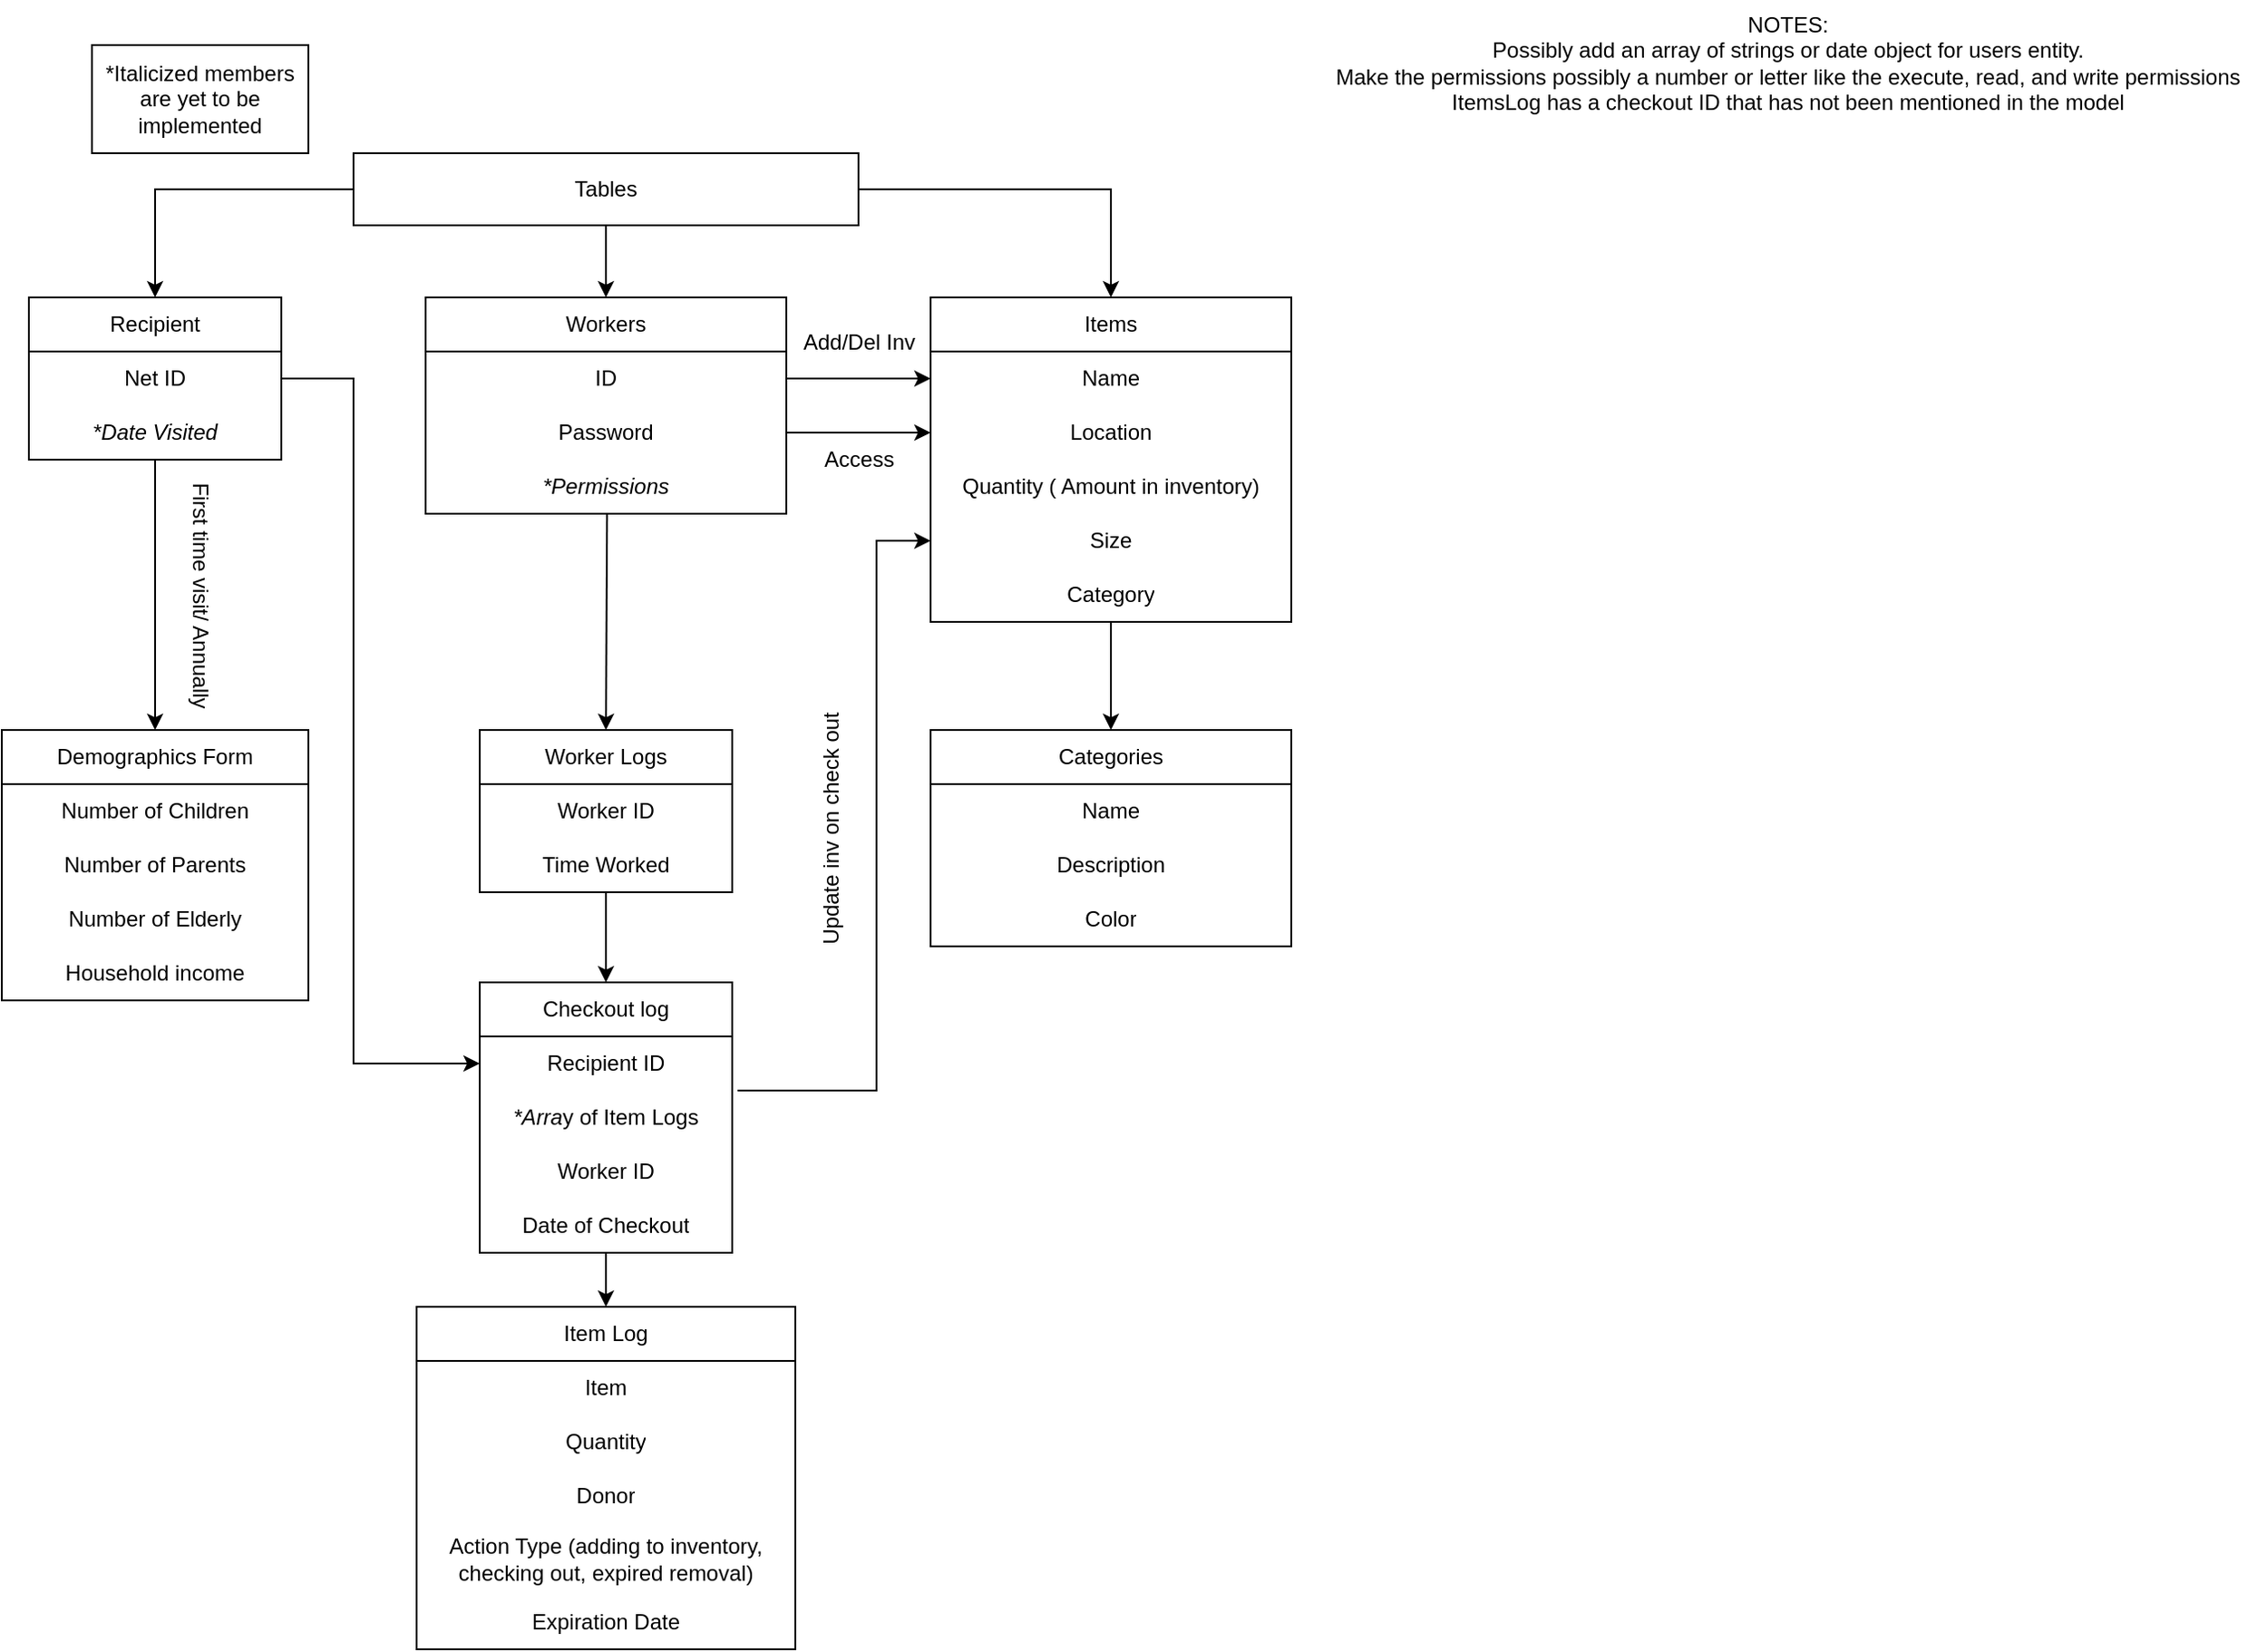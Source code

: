 <mxfile>
    <diagram id="C5RBs43oDa-KdzZeNtuy" name="Page-1">
        <mxGraphModel dx="902" dy="472" grid="1" gridSize="10" guides="1" tooltips="1" connect="1" arrows="1" fold="1" page="1" pageScale="1" pageWidth="827" pageHeight="1169" math="0" shadow="0">
            <root>
                <mxCell id="WIyWlLk6GJQsqaUBKTNV-0"/>
                <mxCell id="WIyWlLk6GJQsqaUBKTNV-1" parent="WIyWlLk6GJQsqaUBKTNV-0"/>
                <mxCell id="W-ZZmaoJpfkEgvUS2qyO-34" value="Tables" style="rounded=0;whiteSpace=wrap;html=1;" parent="WIyWlLk6GJQsqaUBKTNV-1" vertex="1">
                    <mxGeometry x="280" y="160" width="280" height="40" as="geometry"/>
                </mxCell>
                <mxCell id="LEjf0Js33OpnvhWqmB9_-0" value="First time visit/ Annually" style="text;html=1;align=center;verticalAlign=middle;resizable=0;points=[];autosize=1;strokeColor=none;fillColor=none;rotation=90;" parent="WIyWlLk6GJQsqaUBKTNV-1" vertex="1">
                    <mxGeometry x="120" y="390" width="150" height="30" as="geometry"/>
                </mxCell>
                <mxCell id="LEjf0Js33OpnvhWqmB9_-20" value="Access" style="text;html=1;align=center;verticalAlign=middle;resizable=0;points=[];autosize=1;strokeColor=none;fillColor=none;" parent="WIyWlLk6GJQsqaUBKTNV-1" vertex="1">
                    <mxGeometry x="530" y="315" width="60" height="30" as="geometry"/>
                </mxCell>
                <mxCell id="GrbsJYLR_bLG-Z3R_im9-12" value="Update inv on check out" style="text;html=1;align=center;verticalAlign=middle;resizable=0;points=[];autosize=1;strokeColor=none;fillColor=none;rotation=-90;" parent="WIyWlLk6GJQsqaUBKTNV-1" vertex="1">
                    <mxGeometry x="470" y="520" width="150" height="30" as="geometry"/>
                </mxCell>
                <mxCell id="BPc-_y-xApkWX-sECBne-0" value="" style="endArrow=classic;html=1;rounded=0;exitX=0.5;exitY=1;exitDx=0;exitDy=0;entryX=0.5;entryY=0;entryDx=0;entryDy=0;exitPerimeter=0;" parent="WIyWlLk6GJQsqaUBKTNV-1" source="OeR2lUygGxIpTJd32CTP-2" target="OeR2lUygGxIpTJd32CTP-5" edge="1">
                    <mxGeometry width="50" height="50" relative="1" as="geometry">
                        <mxPoint x="120" y="370" as="sourcePoint"/>
                        <mxPoint x="120" y="550" as="targetPoint"/>
                    </mxGeometry>
                </mxCell>
                <mxCell id="BPc-_y-xApkWX-sECBne-1" value="" style="endArrow=classic;html=1;rounded=0;entryX=0.5;entryY=0;entryDx=0;entryDy=0;exitX=0.503;exitY=1;exitDx=0;exitDy=0;exitPerimeter=0;" parent="WIyWlLk6GJQsqaUBKTNV-1" source="didKnXqY8KrQ9kKQ9Ujo-17" target="didKnXqY8KrQ9kKQ9Ujo-27" edge="1">
                    <mxGeometry width="50" height="50" relative="1" as="geometry">
                        <mxPoint x="430" y="420" as="sourcePoint"/>
                        <mxPoint x="414" y="495" as="targetPoint"/>
                    </mxGeometry>
                </mxCell>
                <mxCell id="BPc-_y-xApkWX-sECBne-5" value="" style="endArrow=classic;html=1;rounded=0;exitX=1;exitY=0.5;exitDx=0;exitDy=0;entryX=0;entryY=0.5;entryDx=0;entryDy=0;" parent="WIyWlLk6GJQsqaUBKTNV-1" source="OeR2lUygGxIpTJd32CTP-1" target="OeR2lUygGxIpTJd32CTP-11" edge="1">
                    <mxGeometry width="50" height="50" relative="1" as="geometry">
                        <mxPoint x="220" y="315" as="sourcePoint"/>
                        <mxPoint x="350" y="675" as="targetPoint"/>
                        <Array as="points">
                            <mxPoint x="280" y="285"/>
                            <mxPoint x="280" y="665"/>
                        </Array>
                    </mxGeometry>
                </mxCell>
                <mxCell id="GrbsJYLR_bLG-Z3R_im9-10" value="Add/Del Inv" style="text;html=1;align=center;verticalAlign=middle;resizable=0;points=[];autosize=1;strokeColor=none;fillColor=none;" parent="WIyWlLk6GJQsqaUBKTNV-1" vertex="1">
                    <mxGeometry x="515" y="250" width="90" height="30" as="geometry"/>
                </mxCell>
                <mxCell id="didKnXqY8KrQ9kKQ9Ujo-3" value="Items" style="swimlane;fontStyle=0;childLayout=stackLayout;horizontal=1;startSize=30;horizontalStack=0;resizeParent=1;resizeParentMax=0;resizeLast=0;collapsible=1;marginBottom=0;whiteSpace=wrap;html=1;" parent="WIyWlLk6GJQsqaUBKTNV-1" vertex="1">
                    <mxGeometry x="600" y="240" width="200" height="180" as="geometry"/>
                </mxCell>
                <mxCell id="didKnXqY8KrQ9kKQ9Ujo-4" value="Name" style="text;strokeColor=none;fillColor=none;align=center;verticalAlign=middle;spacingLeft=4;spacingRight=4;overflow=hidden;points=[[0,0.5],[1,0.5]];portConstraint=eastwest;rotatable=0;whiteSpace=wrap;html=1;" parent="didKnXqY8KrQ9kKQ9Ujo-3" vertex="1">
                    <mxGeometry y="30" width="200" height="30" as="geometry"/>
                </mxCell>
                <mxCell id="didKnXqY8KrQ9kKQ9Ujo-5" value="Location" style="text;strokeColor=none;fillColor=none;align=center;verticalAlign=middle;spacingLeft=4;spacingRight=4;overflow=hidden;points=[[0,0.5],[1,0.5]];portConstraint=eastwest;rotatable=0;whiteSpace=wrap;html=1;" parent="didKnXqY8KrQ9kKQ9Ujo-3" vertex="1">
                    <mxGeometry y="60" width="200" height="30" as="geometry"/>
                </mxCell>
                <mxCell id="didKnXqY8KrQ9kKQ9Ujo-6" value="Quantity ( Amount in inventory)" style="text;strokeColor=none;fillColor=none;align=center;verticalAlign=middle;spacingLeft=4;spacingRight=4;overflow=hidden;points=[[0,0.5],[1,0.5]];portConstraint=eastwest;rotatable=0;whiteSpace=wrap;html=1;" parent="didKnXqY8KrQ9kKQ9Ujo-3" vertex="1">
                    <mxGeometry y="90" width="200" height="30" as="geometry"/>
                </mxCell>
                <mxCell id="didKnXqY8KrQ9kKQ9Ujo-12" value="Size" style="text;strokeColor=none;fillColor=none;align=center;verticalAlign=middle;spacingLeft=4;spacingRight=4;overflow=hidden;points=[[0,0.5],[1,0.5]];portConstraint=eastwest;rotatable=0;whiteSpace=wrap;html=1;" parent="didKnXqY8KrQ9kKQ9Ujo-3" vertex="1">
                    <mxGeometry y="120" width="200" height="30" as="geometry"/>
                </mxCell>
                <mxCell id="didKnXqY8KrQ9kKQ9Ujo-20" value="Category" style="text;strokeColor=none;fillColor=none;align=center;verticalAlign=middle;spacingLeft=4;spacingRight=4;overflow=hidden;points=[[0,0.5],[1,0.5]];portConstraint=eastwest;rotatable=0;whiteSpace=wrap;html=1;" parent="didKnXqY8KrQ9kKQ9Ujo-3" vertex="1">
                    <mxGeometry y="150" width="200" height="30" as="geometry"/>
                </mxCell>
                <mxCell id="didKnXqY8KrQ9kKQ9Ujo-13" value="" style="endArrow=classic;html=1;rounded=0;exitX=1;exitY=0.5;exitDx=0;exitDy=0;entryX=0.5;entryY=0;entryDx=0;entryDy=0;" parent="WIyWlLk6GJQsqaUBKTNV-1" source="W-ZZmaoJpfkEgvUS2qyO-34" target="didKnXqY8KrQ9kKQ9Ujo-3" edge="1">
                    <mxGeometry width="50" height="50" relative="1" as="geometry">
                        <mxPoint x="410" y="450" as="sourcePoint"/>
                        <mxPoint x="460" y="400" as="targetPoint"/>
                        <Array as="points">
                            <mxPoint x="700" y="180"/>
                        </Array>
                    </mxGeometry>
                </mxCell>
                <mxCell id="didKnXqY8KrQ9kKQ9Ujo-14" value="Workers" style="swimlane;fontStyle=0;childLayout=stackLayout;horizontal=1;startSize=30;horizontalStack=0;resizeParent=1;resizeParentMax=0;resizeLast=0;collapsible=1;marginBottom=0;whiteSpace=wrap;html=1;" parent="WIyWlLk6GJQsqaUBKTNV-1" vertex="1">
                    <mxGeometry x="320" y="240" width="200" height="120" as="geometry"/>
                </mxCell>
                <mxCell id="didKnXqY8KrQ9kKQ9Ujo-15" value="ID" style="text;strokeColor=none;fillColor=none;align=center;verticalAlign=middle;spacingLeft=4;spacingRight=4;overflow=hidden;points=[[0,0.5],[1,0.5]];portConstraint=eastwest;rotatable=0;whiteSpace=wrap;html=1;" parent="didKnXqY8KrQ9kKQ9Ujo-14" vertex="1">
                    <mxGeometry y="30" width="200" height="30" as="geometry"/>
                </mxCell>
                <mxCell id="didKnXqY8KrQ9kKQ9Ujo-16" value="Password" style="text;strokeColor=none;fillColor=none;align=center;verticalAlign=middle;spacingLeft=4;spacingRight=4;overflow=hidden;points=[[0,0.5],[1,0.5]];portConstraint=eastwest;rotatable=0;whiteSpace=wrap;html=1;" parent="didKnXqY8KrQ9kKQ9Ujo-14" vertex="1">
                    <mxGeometry y="60" width="200" height="30" as="geometry"/>
                </mxCell>
                <mxCell id="didKnXqY8KrQ9kKQ9Ujo-17" value="&lt;i&gt;*Permissions&lt;/i&gt;" style="text;strokeColor=none;fillColor=none;align=center;verticalAlign=middle;spacingLeft=4;spacingRight=4;overflow=hidden;points=[[0,0.5],[1,0.5]];portConstraint=eastwest;rotatable=0;whiteSpace=wrap;html=1;" parent="didKnXqY8KrQ9kKQ9Ujo-14" vertex="1">
                    <mxGeometry y="90" width="200" height="30" as="geometry"/>
                </mxCell>
                <mxCell id="didKnXqY8KrQ9kKQ9Ujo-19" value="" style="endArrow=classic;html=1;rounded=0;exitX=0.5;exitY=1;exitDx=0;exitDy=0;entryX=0.5;entryY=0;entryDx=0;entryDy=0;" parent="WIyWlLk6GJQsqaUBKTNV-1" source="W-ZZmaoJpfkEgvUS2qyO-34" target="didKnXqY8KrQ9kKQ9Ujo-14" edge="1">
                    <mxGeometry width="50" height="50" relative="1" as="geometry">
                        <mxPoint x="410" y="490" as="sourcePoint"/>
                        <mxPoint x="460" y="440" as="targetPoint"/>
                    </mxGeometry>
                </mxCell>
                <mxCell id="didKnXqY8KrQ9kKQ9Ujo-22" value="Categories" style="swimlane;fontStyle=0;childLayout=stackLayout;horizontal=1;startSize=30;horizontalStack=0;resizeParent=1;resizeParentMax=0;resizeLast=0;collapsible=1;marginBottom=0;whiteSpace=wrap;html=1;" parent="WIyWlLk6GJQsqaUBKTNV-1" vertex="1">
                    <mxGeometry x="600" y="480" width="200" height="120" as="geometry"/>
                </mxCell>
                <mxCell id="didKnXqY8KrQ9kKQ9Ujo-23" value="Name" style="text;strokeColor=none;fillColor=none;align=center;verticalAlign=middle;spacingLeft=4;spacingRight=4;overflow=hidden;points=[[0,0.5],[1,0.5]];portConstraint=eastwest;rotatable=0;whiteSpace=wrap;html=1;" parent="didKnXqY8KrQ9kKQ9Ujo-22" vertex="1">
                    <mxGeometry y="30" width="200" height="30" as="geometry"/>
                </mxCell>
                <mxCell id="didKnXqY8KrQ9kKQ9Ujo-24" value="Description" style="text;strokeColor=none;fillColor=none;align=center;verticalAlign=middle;spacingLeft=4;spacingRight=4;overflow=hidden;points=[[0,0.5],[1,0.5]];portConstraint=eastwest;rotatable=0;whiteSpace=wrap;html=1;" parent="didKnXqY8KrQ9kKQ9Ujo-22" vertex="1">
                    <mxGeometry y="60" width="200" height="30" as="geometry"/>
                </mxCell>
                <mxCell id="OU8kLRt5kyAlnuTJ-6y1-0" value="Color" style="text;strokeColor=none;fillColor=none;align=center;verticalAlign=middle;spacingLeft=4;spacingRight=4;overflow=hidden;points=[[0,0.5],[1,0.5]];portConstraint=eastwest;rotatable=0;whiteSpace=wrap;html=1;" parent="didKnXqY8KrQ9kKQ9Ujo-22" vertex="1">
                    <mxGeometry y="90" width="200" height="30" as="geometry"/>
                </mxCell>
                <mxCell id="didKnXqY8KrQ9kKQ9Ujo-26" value="" style="endArrow=classic;html=1;rounded=0;entryX=0.5;entryY=0;entryDx=0;entryDy=0;" parent="WIyWlLk6GJQsqaUBKTNV-1" target="didKnXqY8KrQ9kKQ9Ujo-22" edge="1">
                    <mxGeometry width="50" height="50" relative="1" as="geometry">
                        <mxPoint x="700" y="420" as="sourcePoint"/>
                        <mxPoint x="460" y="440" as="targetPoint"/>
                    </mxGeometry>
                </mxCell>
                <mxCell id="didKnXqY8KrQ9kKQ9Ujo-27" value="Worker Logs" style="swimlane;fontStyle=0;childLayout=stackLayout;horizontal=1;startSize=30;horizontalStack=0;resizeParent=1;resizeParentMax=0;resizeLast=0;collapsible=1;marginBottom=0;whiteSpace=wrap;html=1;" parent="WIyWlLk6GJQsqaUBKTNV-1" vertex="1">
                    <mxGeometry x="350" y="480" width="140" height="90" as="geometry"/>
                </mxCell>
                <mxCell id="didKnXqY8KrQ9kKQ9Ujo-28" value="Worker ID" style="text;strokeColor=none;fillColor=none;align=center;verticalAlign=middle;spacingLeft=4;spacingRight=4;overflow=hidden;points=[[0,0.5],[1,0.5]];portConstraint=eastwest;rotatable=0;whiteSpace=wrap;html=1;" parent="didKnXqY8KrQ9kKQ9Ujo-27" vertex="1">
                    <mxGeometry y="30" width="140" height="30" as="geometry"/>
                </mxCell>
                <mxCell id="didKnXqY8KrQ9kKQ9Ujo-29" value="Time Worked" style="text;strokeColor=none;fillColor=none;align=center;verticalAlign=middle;spacingLeft=4;spacingRight=4;overflow=hidden;points=[[0,0.5],[1,0.5]];portConstraint=eastwest;rotatable=0;whiteSpace=wrap;html=1;" parent="didKnXqY8KrQ9kKQ9Ujo-27" vertex="1">
                    <mxGeometry y="60" width="140" height="30" as="geometry"/>
                </mxCell>
                <mxCell id="didKnXqY8KrQ9kKQ9Ujo-31" value="" style="endArrow=classic;html=1;rounded=0;entryX=0.5;entryY=0;entryDx=0;entryDy=0;" parent="WIyWlLk6GJQsqaUBKTNV-1" edge="1">
                    <mxGeometry width="50" height="50" relative="1" as="geometry">
                        <mxPoint x="420" y="570" as="sourcePoint"/>
                        <mxPoint x="420" y="620" as="targetPoint"/>
                    </mxGeometry>
                </mxCell>
                <mxCell id="didKnXqY8KrQ9kKQ9Ujo-32" value="" style="endArrow=classic;html=1;rounded=0;exitX=1.021;exitY=0;exitDx=0;exitDy=0;entryX=0;entryY=0.5;entryDx=0;entryDy=0;exitPerimeter=0;" parent="WIyWlLk6GJQsqaUBKTNV-1" target="didKnXqY8KrQ9kKQ9Ujo-12" edge="1">
                    <mxGeometry width="50" height="50" relative="1" as="geometry">
                        <mxPoint x="492.94" y="680" as="sourcePoint"/>
                        <mxPoint x="510" y="490" as="targetPoint"/>
                        <Array as="points">
                            <mxPoint x="570" y="680"/>
                            <mxPoint x="570" y="375"/>
                        </Array>
                    </mxGeometry>
                </mxCell>
                <mxCell id="didKnXqY8KrQ9kKQ9Ujo-33" value="" style="endArrow=classic;html=1;rounded=0;exitX=0;exitY=0.5;exitDx=0;exitDy=0;entryX=0.5;entryY=0;entryDx=0;entryDy=0;" parent="WIyWlLk6GJQsqaUBKTNV-1" source="W-ZZmaoJpfkEgvUS2qyO-34" target="OeR2lUygGxIpTJd32CTP-0" edge="1">
                    <mxGeometry width="50" height="50" relative="1" as="geometry">
                        <mxPoint x="390" y="420" as="sourcePoint"/>
                        <mxPoint x="120" y="260" as="targetPoint"/>
                        <Array as="points">
                            <mxPoint x="170" y="180"/>
                        </Array>
                    </mxGeometry>
                </mxCell>
                <mxCell id="didKnXqY8KrQ9kKQ9Ujo-34" value="" style="endArrow=classic;html=1;rounded=0;exitX=1;exitY=0.5;exitDx=0;exitDy=0;entryX=0;entryY=0.5;entryDx=0;entryDy=0;" parent="WIyWlLk6GJQsqaUBKTNV-1" source="didKnXqY8KrQ9kKQ9Ujo-15" target="didKnXqY8KrQ9kKQ9Ujo-4" edge="1">
                    <mxGeometry width="50" height="50" relative="1" as="geometry">
                        <mxPoint x="390" y="500" as="sourcePoint"/>
                        <mxPoint x="440" y="450" as="targetPoint"/>
                    </mxGeometry>
                </mxCell>
                <mxCell id="didKnXqY8KrQ9kKQ9Ujo-35" value="" style="endArrow=classic;html=1;rounded=0;exitX=1;exitY=0.5;exitDx=0;exitDy=0;entryX=0;entryY=0.5;entryDx=0;entryDy=0;" parent="WIyWlLk6GJQsqaUBKTNV-1" source="didKnXqY8KrQ9kKQ9Ujo-16" target="didKnXqY8KrQ9kKQ9Ujo-5" edge="1">
                    <mxGeometry width="50" height="50" relative="1" as="geometry">
                        <mxPoint x="390" y="500" as="sourcePoint"/>
                        <mxPoint x="440" y="450" as="targetPoint"/>
                    </mxGeometry>
                </mxCell>
                <mxCell id="OeR2lUygGxIpTJd32CTP-0" value="Recipient" style="swimlane;fontStyle=0;childLayout=stackLayout;horizontal=1;startSize=30;horizontalStack=0;resizeParent=1;resizeParentMax=0;resizeLast=0;collapsible=1;marginBottom=0;whiteSpace=wrap;html=1;" parent="WIyWlLk6GJQsqaUBKTNV-1" vertex="1">
                    <mxGeometry x="100" y="240" width="140" height="90" as="geometry"/>
                </mxCell>
                <mxCell id="OeR2lUygGxIpTJd32CTP-1" value="Net ID" style="text;strokeColor=none;fillColor=none;align=center;verticalAlign=middle;spacingLeft=4;spacingRight=4;overflow=hidden;points=[[0,0.5],[1,0.5]];portConstraint=eastwest;rotatable=0;whiteSpace=wrap;html=1;" parent="OeR2lUygGxIpTJd32CTP-0" vertex="1">
                    <mxGeometry y="30" width="140" height="30" as="geometry"/>
                </mxCell>
                <mxCell id="OeR2lUygGxIpTJd32CTP-2" value="&lt;i&gt;*Date Visited&lt;/i&gt;" style="text;strokeColor=none;fillColor=none;align=center;verticalAlign=middle;spacingLeft=4;spacingRight=4;overflow=hidden;points=[[0,0.5],[1,0.5]];portConstraint=eastwest;rotatable=0;whiteSpace=wrap;html=1;" parent="OeR2lUygGxIpTJd32CTP-0" vertex="1">
                    <mxGeometry y="60" width="140" height="30" as="geometry"/>
                </mxCell>
                <mxCell id="OeR2lUygGxIpTJd32CTP-5" value="Demographics Form" style="swimlane;fontStyle=0;childLayout=stackLayout;horizontal=1;startSize=30;horizontalStack=0;resizeParent=1;resizeParentMax=0;resizeLast=0;collapsible=1;marginBottom=0;whiteSpace=wrap;html=1;" parent="WIyWlLk6GJQsqaUBKTNV-1" vertex="1">
                    <mxGeometry x="85" y="480" width="170" height="150" as="geometry"/>
                </mxCell>
                <mxCell id="OeR2lUygGxIpTJd32CTP-6" value="Number of Children" style="text;strokeColor=none;fillColor=none;align=center;verticalAlign=middle;spacingLeft=4;spacingRight=4;overflow=hidden;points=[[0,0.5],[1,0.5]];portConstraint=eastwest;rotatable=0;whiteSpace=wrap;html=1;" parent="OeR2lUygGxIpTJd32CTP-5" vertex="1">
                    <mxGeometry y="30" width="170" height="30" as="geometry"/>
                </mxCell>
                <mxCell id="OeR2lUygGxIpTJd32CTP-7" value="Number of Parents" style="text;strokeColor=none;fillColor=none;align=center;verticalAlign=middle;spacingLeft=4;spacingRight=4;overflow=hidden;points=[[0,0.5],[1,0.5]];portConstraint=eastwest;rotatable=0;whiteSpace=wrap;html=1;" parent="OeR2lUygGxIpTJd32CTP-5" vertex="1">
                    <mxGeometry y="60" width="170" height="30" as="geometry"/>
                </mxCell>
                <mxCell id="OeR2lUygGxIpTJd32CTP-8" value="Number of Elderly" style="text;strokeColor=none;fillColor=none;align=center;verticalAlign=middle;spacingLeft=4;spacingRight=4;overflow=hidden;points=[[0,0.5],[1,0.5]];portConstraint=eastwest;rotatable=0;whiteSpace=wrap;html=1;" parent="OeR2lUygGxIpTJd32CTP-5" vertex="1">
                    <mxGeometry y="90" width="170" height="30" as="geometry"/>
                </mxCell>
                <mxCell id="OeR2lUygGxIpTJd32CTP-9" value="Household income" style="text;strokeColor=none;fillColor=none;align=center;verticalAlign=middle;spacingLeft=4;spacingRight=4;overflow=hidden;points=[[0,0.5],[1,0.5]];portConstraint=eastwest;rotatable=0;whiteSpace=wrap;html=1;" parent="OeR2lUygGxIpTJd32CTP-5" vertex="1">
                    <mxGeometry y="120" width="170" height="30" as="geometry"/>
                </mxCell>
                <mxCell id="OeR2lUygGxIpTJd32CTP-10" value="Checkout log" style="swimlane;fontStyle=0;childLayout=stackLayout;horizontal=1;startSize=30;horizontalStack=0;resizeParent=1;resizeParentMax=0;resizeLast=0;collapsible=1;marginBottom=0;whiteSpace=wrap;html=1;align=center;" parent="WIyWlLk6GJQsqaUBKTNV-1" vertex="1">
                    <mxGeometry x="350" y="620" width="140" height="150" as="geometry"/>
                </mxCell>
                <mxCell id="OeR2lUygGxIpTJd32CTP-11" value="Recipient ID" style="text;strokeColor=none;fillColor=none;align=center;verticalAlign=middle;spacingLeft=4;spacingRight=4;overflow=hidden;points=[[0,0.5],[1,0.5]];portConstraint=eastwest;rotatable=0;whiteSpace=wrap;html=1;" parent="OeR2lUygGxIpTJd32CTP-10" vertex="1">
                    <mxGeometry y="30" width="140" height="30" as="geometry"/>
                </mxCell>
                <mxCell id="OeR2lUygGxIpTJd32CTP-12" value="&lt;i&gt;*Arra&lt;/i&gt;y of Item Logs" style="text;strokeColor=none;fillColor=none;align=center;verticalAlign=middle;spacingLeft=4;spacingRight=4;overflow=hidden;points=[[0,0.5],[1,0.5]];portConstraint=eastwest;rotatable=0;whiteSpace=wrap;html=1;" parent="OeR2lUygGxIpTJd32CTP-10" vertex="1">
                    <mxGeometry y="60" width="140" height="30" as="geometry"/>
                </mxCell>
                <mxCell id="OeR2lUygGxIpTJd32CTP-13" value="Worker ID" style="text;strokeColor=none;fillColor=none;align=center;verticalAlign=middle;spacingLeft=4;spacingRight=4;overflow=hidden;points=[[0,0.5],[1,0.5]];portConstraint=eastwest;rotatable=0;whiteSpace=wrap;html=1;" parent="OeR2lUygGxIpTJd32CTP-10" vertex="1">
                    <mxGeometry y="90" width="140" height="30" as="geometry"/>
                </mxCell>
                <mxCell id="OeR2lUygGxIpTJd32CTP-14" value="Date of Checkout" style="text;strokeColor=none;fillColor=none;align=center;verticalAlign=middle;spacingLeft=4;spacingRight=4;overflow=hidden;points=[[0,0.5],[1,0.5]];portConstraint=eastwest;rotatable=0;whiteSpace=wrap;html=1;" parent="OeR2lUygGxIpTJd32CTP-10" vertex="1">
                    <mxGeometry y="120" width="140" height="30" as="geometry"/>
                </mxCell>
                <mxCell id="OeR2lUygGxIpTJd32CTP-15" value="" style="endArrow=classic;html=1;rounded=0;entryX=0.5;entryY=0;entryDx=0;entryDy=0;" parent="WIyWlLk6GJQsqaUBKTNV-1" edge="1">
                    <mxGeometry width="50" height="50" relative="1" as="geometry">
                        <mxPoint x="420" y="770" as="sourcePoint"/>
                        <mxPoint x="420" y="800" as="targetPoint"/>
                    </mxGeometry>
                </mxCell>
                <mxCell id="OeR2lUygGxIpTJd32CTP-16" value="Item Log" style="swimlane;fontStyle=0;childLayout=stackLayout;horizontal=1;startSize=30;horizontalStack=0;resizeParent=1;resizeParentMax=0;resizeLast=0;collapsible=1;marginBottom=0;whiteSpace=wrap;html=1;" parent="WIyWlLk6GJQsqaUBKTNV-1" vertex="1">
                    <mxGeometry x="315" y="800" width="210" height="190" as="geometry"/>
                </mxCell>
                <mxCell id="OeR2lUygGxIpTJd32CTP-17" value="Item" style="text;strokeColor=none;fillColor=none;align=center;verticalAlign=middle;spacingLeft=4;spacingRight=4;overflow=hidden;points=[[0,0.5],[1,0.5]];portConstraint=eastwest;rotatable=0;whiteSpace=wrap;html=1;" parent="OeR2lUygGxIpTJd32CTP-16" vertex="1">
                    <mxGeometry y="30" width="210" height="30" as="geometry"/>
                </mxCell>
                <mxCell id="OeR2lUygGxIpTJd32CTP-18" value="Quantity" style="text;strokeColor=none;fillColor=none;align=center;verticalAlign=middle;spacingLeft=4;spacingRight=4;overflow=hidden;points=[[0,0.5],[1,0.5]];portConstraint=eastwest;rotatable=0;whiteSpace=wrap;html=1;" parent="OeR2lUygGxIpTJd32CTP-16" vertex="1">
                    <mxGeometry y="60" width="210" height="30" as="geometry"/>
                </mxCell>
                <mxCell id="OeR2lUygGxIpTJd32CTP-19" value="Donor" style="text;strokeColor=none;fillColor=none;align=center;verticalAlign=middle;spacingLeft=4;spacingRight=4;overflow=hidden;points=[[0,0.5],[1,0.5]];portConstraint=eastwest;rotatable=0;whiteSpace=wrap;html=1;" parent="OeR2lUygGxIpTJd32CTP-16" vertex="1">
                    <mxGeometry y="90" width="210" height="30" as="geometry"/>
                </mxCell>
                <mxCell id="OeR2lUygGxIpTJd32CTP-20" value="Action Type (adding to inventory, checking out, expired removal)" style="text;strokeColor=none;fillColor=none;align=center;verticalAlign=middle;spacingLeft=4;spacingRight=4;overflow=hidden;points=[[0,0.5],[1,0.5]];portConstraint=eastwest;rotatable=0;whiteSpace=wrap;html=1;" parent="OeR2lUygGxIpTJd32CTP-16" vertex="1">
                    <mxGeometry y="120" width="210" height="40" as="geometry"/>
                </mxCell>
                <mxCell id="OeR2lUygGxIpTJd32CTP-21" value="Expiration Date" style="text;strokeColor=none;fillColor=none;align=center;verticalAlign=middle;spacingLeft=4;spacingRight=4;overflow=hidden;points=[[0,0.5],[1,0.5]];portConstraint=eastwest;rotatable=0;whiteSpace=wrap;html=1;" parent="OeR2lUygGxIpTJd32CTP-16" vertex="1">
                    <mxGeometry y="160" width="210" height="30" as="geometry"/>
                </mxCell>
                <mxCell id="OU8kLRt5kyAlnuTJ-6y1-1" value="*Italicized members are yet to be implemented" style="rounded=0;whiteSpace=wrap;html=1;" parent="WIyWlLk6GJQsqaUBKTNV-1" vertex="1">
                    <mxGeometry x="135" y="100" width="120" height="60" as="geometry"/>
                </mxCell>
                <mxCell id="0" value="NOTES:&lt;br&gt;Possibly add an array of strings or date object for users entity.&lt;br&gt;Make the permissions possibly a number or letter like the execute, read, and write permissions&lt;br&gt;ItemsLog has a checkout ID that has not been mentioned in the model&lt;br&gt;" style="text;html=1;align=center;verticalAlign=middle;resizable=0;points=[];autosize=1;strokeColor=none;fillColor=none;" parent="WIyWlLk6GJQsqaUBKTNV-1" vertex="1">
                    <mxGeometry x="810" y="75" width="530" height="70" as="geometry"/>
                </mxCell>
            </root>
        </mxGraphModel>
    </diagram>
    <diagram id="XWtMFndU16pwB_OzBon4" name="Page-2">
        <mxGraphModel dx="662" dy="472" grid="1" gridSize="10" guides="1" tooltips="1" connect="1" arrows="1" fold="1" page="1" pageScale="1" pageWidth="850" pageHeight="1100" math="0" shadow="0">
            <root>
                <mxCell id="0"/>
                <mxCell id="1" parent="0"/>
                <mxCell id="8gVxZxOhaIzQaaVPB_sb-1" value="Tables" style="rounded=0;whiteSpace=wrap;html=1;" vertex="1" parent="1">
                    <mxGeometry x="335" y="150" width="280" height="40" as="geometry"/>
                </mxCell>
                <mxCell id="8gVxZxOhaIzQaaVPB_sb-2" value="First time visit/ Annually" style="text;html=1;align=center;verticalAlign=middle;resizable=0;points=[];autosize=1;strokeColor=none;fillColor=none;rotation=90;" vertex="1" parent="1">
                    <mxGeometry x="175" y="380" width="150" height="30" as="geometry"/>
                </mxCell>
                <mxCell id="8gVxZxOhaIzQaaVPB_sb-3" value="Access" style="text;html=1;align=center;verticalAlign=middle;resizable=0;points=[];autosize=1;strokeColor=none;fillColor=none;" vertex="1" parent="1">
                    <mxGeometry x="585" y="305" width="60" height="30" as="geometry"/>
                </mxCell>
                <mxCell id="8gVxZxOhaIzQaaVPB_sb-4" value="Update inv on check out" style="text;html=1;align=center;verticalAlign=middle;resizable=0;points=[];autosize=1;strokeColor=none;fillColor=none;rotation=-90;" vertex="1" parent="1">
                    <mxGeometry x="525" y="510" width="150" height="30" as="geometry"/>
                </mxCell>
                <mxCell id="8gVxZxOhaIzQaaVPB_sb-5" value="" style="endArrow=classic;html=1;rounded=0;exitX=0.5;exitY=1;exitDx=0;exitDy=0;entryX=0.5;entryY=0;entryDx=0;entryDy=0;exitPerimeter=0;" edge="1" source="8gVxZxOhaIzQaaVPB_sb-36" target="8gVxZxOhaIzQaaVPB_sb-37" parent="1">
                    <mxGeometry width="50" height="50" relative="1" as="geometry">
                        <mxPoint x="175" y="360" as="sourcePoint"/>
                        <mxPoint x="175" y="540" as="targetPoint"/>
                    </mxGeometry>
                </mxCell>
                <mxCell id="8gVxZxOhaIzQaaVPB_sb-6" value="" style="endArrow=classic;html=1;rounded=0;entryX=0.5;entryY=0;entryDx=0;entryDy=0;exitX=0.503;exitY=1;exitDx=0;exitDy=0;exitPerimeter=0;" edge="1" source="8gVxZxOhaIzQaaVPB_sb-19" target="8gVxZxOhaIzQaaVPB_sb-26" parent="1">
                    <mxGeometry width="50" height="50" relative="1" as="geometry">
                        <mxPoint x="485" y="410" as="sourcePoint"/>
                        <mxPoint x="469" y="485" as="targetPoint"/>
                    </mxGeometry>
                </mxCell>
                <mxCell id="8gVxZxOhaIzQaaVPB_sb-7" value="" style="endArrow=classic;html=1;rounded=0;exitX=1;exitY=0.5;exitDx=0;exitDy=0;entryX=0;entryY=0.5;entryDx=0;entryDy=0;" edge="1" source="8gVxZxOhaIzQaaVPB_sb-35" target="8gVxZxOhaIzQaaVPB_sb-43" parent="1">
                    <mxGeometry width="50" height="50" relative="1" as="geometry">
                        <mxPoint x="275" y="305" as="sourcePoint"/>
                        <mxPoint x="405" y="665" as="targetPoint"/>
                        <Array as="points">
                            <mxPoint x="335" y="275"/>
                            <mxPoint x="335" y="655"/>
                        </Array>
                    </mxGeometry>
                </mxCell>
                <mxCell id="8gVxZxOhaIzQaaVPB_sb-8" value="Add/Del Inv" style="text;html=1;align=center;verticalAlign=middle;resizable=0;points=[];autosize=1;strokeColor=none;fillColor=none;" vertex="1" parent="1">
                    <mxGeometry x="570" y="240" width="90" height="30" as="geometry"/>
                </mxCell>
                <mxCell id="8gVxZxOhaIzQaaVPB_sb-9" value="Items" style="swimlane;fontStyle=0;childLayout=stackLayout;horizontal=1;startSize=30;horizontalStack=0;resizeParent=1;resizeParentMax=0;resizeLast=0;collapsible=1;marginBottom=0;whiteSpace=wrap;html=1;" vertex="1" parent="1">
                    <mxGeometry x="655" y="230" width="200" height="180" as="geometry"/>
                </mxCell>
                <mxCell id="8gVxZxOhaIzQaaVPB_sb-10" value="Name" style="text;strokeColor=none;fillColor=none;align=center;verticalAlign=middle;spacingLeft=4;spacingRight=4;overflow=hidden;points=[[0,0.5],[1,0.5]];portConstraint=eastwest;rotatable=0;whiteSpace=wrap;html=1;" vertex="1" parent="8gVxZxOhaIzQaaVPB_sb-9">
                    <mxGeometry y="30" width="200" height="30" as="geometry"/>
                </mxCell>
                <mxCell id="8gVxZxOhaIzQaaVPB_sb-11" value="Location" style="text;strokeColor=none;fillColor=none;align=center;verticalAlign=middle;spacingLeft=4;spacingRight=4;overflow=hidden;points=[[0,0.5],[1,0.5]];portConstraint=eastwest;rotatable=0;whiteSpace=wrap;html=1;" vertex="1" parent="8gVxZxOhaIzQaaVPB_sb-9">
                    <mxGeometry y="60" width="200" height="30" as="geometry"/>
                </mxCell>
                <mxCell id="8gVxZxOhaIzQaaVPB_sb-12" value="Quantity ( Amount in inventory)" style="text;strokeColor=none;fillColor=none;align=center;verticalAlign=middle;spacingLeft=4;spacingRight=4;overflow=hidden;points=[[0,0.5],[1,0.5]];portConstraint=eastwest;rotatable=0;whiteSpace=wrap;html=1;" vertex="1" parent="8gVxZxOhaIzQaaVPB_sb-9">
                    <mxGeometry y="90" width="200" height="30" as="geometry"/>
                </mxCell>
                <mxCell id="8gVxZxOhaIzQaaVPB_sb-13" value="Size" style="text;strokeColor=none;fillColor=none;align=center;verticalAlign=middle;spacingLeft=4;spacingRight=4;overflow=hidden;points=[[0,0.5],[1,0.5]];portConstraint=eastwest;rotatable=0;whiteSpace=wrap;html=1;" vertex="1" parent="8gVxZxOhaIzQaaVPB_sb-9">
                    <mxGeometry y="120" width="200" height="30" as="geometry"/>
                </mxCell>
                <mxCell id="8gVxZxOhaIzQaaVPB_sb-14" value="Category" style="text;strokeColor=none;fillColor=none;align=center;verticalAlign=middle;spacingLeft=4;spacingRight=4;overflow=hidden;points=[[0,0.5],[1,0.5]];portConstraint=eastwest;rotatable=0;whiteSpace=wrap;html=1;" vertex="1" parent="8gVxZxOhaIzQaaVPB_sb-9">
                    <mxGeometry y="150" width="200" height="30" as="geometry"/>
                </mxCell>
                <mxCell id="8gVxZxOhaIzQaaVPB_sb-15" value="" style="endArrow=classic;html=1;rounded=0;exitX=1;exitY=0.5;exitDx=0;exitDy=0;entryX=0.5;entryY=0;entryDx=0;entryDy=0;" edge="1" source="8gVxZxOhaIzQaaVPB_sb-1" target="8gVxZxOhaIzQaaVPB_sb-9" parent="1">
                    <mxGeometry width="50" height="50" relative="1" as="geometry">
                        <mxPoint x="465" y="440" as="sourcePoint"/>
                        <mxPoint x="515" y="390" as="targetPoint"/>
                        <Array as="points">
                            <mxPoint x="755" y="170"/>
                        </Array>
                    </mxGeometry>
                </mxCell>
                <mxCell id="8gVxZxOhaIzQaaVPB_sb-16" value="Workers" style="swimlane;fontStyle=0;childLayout=stackLayout;horizontal=1;startSize=30;horizontalStack=0;resizeParent=1;resizeParentMax=0;resizeLast=0;collapsible=1;marginBottom=0;whiteSpace=wrap;html=1;" vertex="1" parent="1">
                    <mxGeometry x="375" y="230" width="200" height="120" as="geometry"/>
                </mxCell>
                <mxCell id="8gVxZxOhaIzQaaVPB_sb-17" value="ID" style="text;strokeColor=none;fillColor=none;align=center;verticalAlign=middle;spacingLeft=4;spacingRight=4;overflow=hidden;points=[[0,0.5],[1,0.5]];portConstraint=eastwest;rotatable=0;whiteSpace=wrap;html=1;" vertex="1" parent="8gVxZxOhaIzQaaVPB_sb-16">
                    <mxGeometry y="30" width="200" height="30" as="geometry"/>
                </mxCell>
                <mxCell id="8gVxZxOhaIzQaaVPB_sb-18" value="Password" style="text;strokeColor=none;fillColor=none;align=center;verticalAlign=middle;spacingLeft=4;spacingRight=4;overflow=hidden;points=[[0,0.5],[1,0.5]];portConstraint=eastwest;rotatable=0;whiteSpace=wrap;html=1;" vertex="1" parent="8gVxZxOhaIzQaaVPB_sb-16">
                    <mxGeometry y="60" width="200" height="30" as="geometry"/>
                </mxCell>
                <mxCell id="8gVxZxOhaIzQaaVPB_sb-19" value="&lt;i&gt;*Permissions&lt;/i&gt;" style="text;strokeColor=none;fillColor=none;align=center;verticalAlign=middle;spacingLeft=4;spacingRight=4;overflow=hidden;points=[[0,0.5],[1,0.5]];portConstraint=eastwest;rotatable=0;whiteSpace=wrap;html=1;" vertex="1" parent="8gVxZxOhaIzQaaVPB_sb-16">
                    <mxGeometry y="90" width="200" height="30" as="geometry"/>
                </mxCell>
                <mxCell id="8gVxZxOhaIzQaaVPB_sb-20" value="" style="endArrow=classic;html=1;rounded=0;exitX=0.5;exitY=1;exitDx=0;exitDy=0;entryX=0.5;entryY=0;entryDx=0;entryDy=0;" edge="1" source="8gVxZxOhaIzQaaVPB_sb-1" target="8gVxZxOhaIzQaaVPB_sb-16" parent="1">
                    <mxGeometry width="50" height="50" relative="1" as="geometry">
                        <mxPoint x="465" y="480" as="sourcePoint"/>
                        <mxPoint x="515" y="430" as="targetPoint"/>
                    </mxGeometry>
                </mxCell>
                <mxCell id="8gVxZxOhaIzQaaVPB_sb-21" value="Categories" style="swimlane;fontStyle=0;childLayout=stackLayout;horizontal=1;startSize=30;horizontalStack=0;resizeParent=1;resizeParentMax=0;resizeLast=0;collapsible=1;marginBottom=0;whiteSpace=wrap;html=1;" vertex="1" parent="1">
                    <mxGeometry x="655" y="470" width="200" height="120" as="geometry"/>
                </mxCell>
                <mxCell id="8gVxZxOhaIzQaaVPB_sb-22" value="Name" style="text;strokeColor=none;fillColor=none;align=center;verticalAlign=middle;spacingLeft=4;spacingRight=4;overflow=hidden;points=[[0,0.5],[1,0.5]];portConstraint=eastwest;rotatable=0;whiteSpace=wrap;html=1;" vertex="1" parent="8gVxZxOhaIzQaaVPB_sb-21">
                    <mxGeometry y="30" width="200" height="30" as="geometry"/>
                </mxCell>
                <mxCell id="8gVxZxOhaIzQaaVPB_sb-23" value="Description" style="text;strokeColor=none;fillColor=none;align=center;verticalAlign=middle;spacingLeft=4;spacingRight=4;overflow=hidden;points=[[0,0.5],[1,0.5]];portConstraint=eastwest;rotatable=0;whiteSpace=wrap;html=1;" vertex="1" parent="8gVxZxOhaIzQaaVPB_sb-21">
                    <mxGeometry y="60" width="200" height="30" as="geometry"/>
                </mxCell>
                <mxCell id="8gVxZxOhaIzQaaVPB_sb-24" value="Color" style="text;strokeColor=none;fillColor=none;align=center;verticalAlign=middle;spacingLeft=4;spacingRight=4;overflow=hidden;points=[[0,0.5],[1,0.5]];portConstraint=eastwest;rotatable=0;whiteSpace=wrap;html=1;" vertex="1" parent="8gVxZxOhaIzQaaVPB_sb-21">
                    <mxGeometry y="90" width="200" height="30" as="geometry"/>
                </mxCell>
                <mxCell id="8gVxZxOhaIzQaaVPB_sb-25" value="" style="endArrow=classic;html=1;rounded=0;entryX=0.5;entryY=0;entryDx=0;entryDy=0;" edge="1" target="8gVxZxOhaIzQaaVPB_sb-21" parent="1">
                    <mxGeometry width="50" height="50" relative="1" as="geometry">
                        <mxPoint x="755" y="410" as="sourcePoint"/>
                        <mxPoint x="515" y="430" as="targetPoint"/>
                    </mxGeometry>
                </mxCell>
                <mxCell id="8gVxZxOhaIzQaaVPB_sb-26" value="Worker Logs" style="swimlane;fontStyle=0;childLayout=stackLayout;horizontal=1;startSize=30;horizontalStack=0;resizeParent=1;resizeParentMax=0;resizeLast=0;collapsible=1;marginBottom=0;whiteSpace=wrap;html=1;" vertex="1" parent="1">
                    <mxGeometry x="405" y="470" width="140" height="90" as="geometry"/>
                </mxCell>
                <mxCell id="8gVxZxOhaIzQaaVPB_sb-27" value="Worker ID" style="text;strokeColor=none;fillColor=none;align=center;verticalAlign=middle;spacingLeft=4;spacingRight=4;overflow=hidden;points=[[0,0.5],[1,0.5]];portConstraint=eastwest;rotatable=0;whiteSpace=wrap;html=1;" vertex="1" parent="8gVxZxOhaIzQaaVPB_sb-26">
                    <mxGeometry y="30" width="140" height="30" as="geometry"/>
                </mxCell>
                <mxCell id="8gVxZxOhaIzQaaVPB_sb-28" value="Time Worked" style="text;strokeColor=none;fillColor=none;align=center;verticalAlign=middle;spacingLeft=4;spacingRight=4;overflow=hidden;points=[[0,0.5],[1,0.5]];portConstraint=eastwest;rotatable=0;whiteSpace=wrap;html=1;" vertex="1" parent="8gVxZxOhaIzQaaVPB_sb-26">
                    <mxGeometry y="60" width="140" height="30" as="geometry"/>
                </mxCell>
                <mxCell id="8gVxZxOhaIzQaaVPB_sb-29" value="" style="endArrow=classic;html=1;rounded=0;entryX=0.5;entryY=0;entryDx=0;entryDy=0;" edge="1" parent="1">
                    <mxGeometry width="50" height="50" relative="1" as="geometry">
                        <mxPoint x="475" y="560" as="sourcePoint"/>
                        <mxPoint x="475" y="610" as="targetPoint"/>
                    </mxGeometry>
                </mxCell>
                <mxCell id="8gVxZxOhaIzQaaVPB_sb-30" value="" style="endArrow=classic;html=1;rounded=0;exitX=1.021;exitY=0;exitDx=0;exitDy=0;entryX=0;entryY=0.5;entryDx=0;entryDy=0;exitPerimeter=0;" edge="1" target="8gVxZxOhaIzQaaVPB_sb-13" parent="1">
                    <mxGeometry width="50" height="50" relative="1" as="geometry">
                        <mxPoint x="547.94" y="670" as="sourcePoint"/>
                        <mxPoint x="565" y="480" as="targetPoint"/>
                        <Array as="points">
                            <mxPoint x="625" y="670"/>
                            <mxPoint x="625" y="365"/>
                        </Array>
                    </mxGeometry>
                </mxCell>
                <mxCell id="8gVxZxOhaIzQaaVPB_sb-31" value="" style="endArrow=classic;html=1;rounded=0;exitX=0;exitY=0.5;exitDx=0;exitDy=0;entryX=0.5;entryY=0;entryDx=0;entryDy=0;" edge="1" source="8gVxZxOhaIzQaaVPB_sb-1" target="8gVxZxOhaIzQaaVPB_sb-34" parent="1">
                    <mxGeometry width="50" height="50" relative="1" as="geometry">
                        <mxPoint x="445" y="410" as="sourcePoint"/>
                        <mxPoint x="175" y="250" as="targetPoint"/>
                        <Array as="points">
                            <mxPoint x="225" y="170"/>
                        </Array>
                    </mxGeometry>
                </mxCell>
                <mxCell id="8gVxZxOhaIzQaaVPB_sb-32" value="" style="endArrow=classic;html=1;rounded=0;exitX=1;exitY=0.5;exitDx=0;exitDy=0;entryX=0;entryY=0.5;entryDx=0;entryDy=0;" edge="1" source="8gVxZxOhaIzQaaVPB_sb-17" target="8gVxZxOhaIzQaaVPB_sb-10" parent="1">
                    <mxGeometry width="50" height="50" relative="1" as="geometry">
                        <mxPoint x="445" y="490" as="sourcePoint"/>
                        <mxPoint x="495" y="440" as="targetPoint"/>
                    </mxGeometry>
                </mxCell>
                <mxCell id="8gVxZxOhaIzQaaVPB_sb-33" value="" style="endArrow=classic;html=1;rounded=0;exitX=1;exitY=0.5;exitDx=0;exitDy=0;entryX=0;entryY=0.5;entryDx=0;entryDy=0;" edge="1" source="8gVxZxOhaIzQaaVPB_sb-18" target="8gVxZxOhaIzQaaVPB_sb-11" parent="1">
                    <mxGeometry width="50" height="50" relative="1" as="geometry">
                        <mxPoint x="445" y="490" as="sourcePoint"/>
                        <mxPoint x="495" y="440" as="targetPoint"/>
                    </mxGeometry>
                </mxCell>
                <mxCell id="8gVxZxOhaIzQaaVPB_sb-34" value="Recipient" style="swimlane;fontStyle=0;childLayout=stackLayout;horizontal=1;startSize=30;horizontalStack=0;resizeParent=1;resizeParentMax=0;resizeLast=0;collapsible=1;marginBottom=0;whiteSpace=wrap;html=1;" vertex="1" parent="1">
                    <mxGeometry x="155" y="230" width="140" height="90" as="geometry"/>
                </mxCell>
                <mxCell id="8gVxZxOhaIzQaaVPB_sb-35" value="Net ID" style="text;strokeColor=none;fillColor=none;align=center;verticalAlign=middle;spacingLeft=4;spacingRight=4;overflow=hidden;points=[[0,0.5],[1,0.5]];portConstraint=eastwest;rotatable=0;whiteSpace=wrap;html=1;" vertex="1" parent="8gVxZxOhaIzQaaVPB_sb-34">
                    <mxGeometry y="30" width="140" height="30" as="geometry"/>
                </mxCell>
                <mxCell id="8gVxZxOhaIzQaaVPB_sb-36" value="&lt;i&gt;*Date Visited&lt;/i&gt;" style="text;strokeColor=none;fillColor=none;align=center;verticalAlign=middle;spacingLeft=4;spacingRight=4;overflow=hidden;points=[[0,0.5],[1,0.5]];portConstraint=eastwest;rotatable=0;whiteSpace=wrap;html=1;" vertex="1" parent="8gVxZxOhaIzQaaVPB_sb-34">
                    <mxGeometry y="60" width="140" height="30" as="geometry"/>
                </mxCell>
                <mxCell id="8gVxZxOhaIzQaaVPB_sb-37" value="Demographics Form" style="swimlane;fontStyle=0;childLayout=stackLayout;horizontal=1;startSize=30;horizontalStack=0;resizeParent=1;resizeParentMax=0;resizeLast=0;collapsible=1;marginBottom=0;whiteSpace=wrap;html=1;" vertex="1" parent="1">
                    <mxGeometry x="140" y="470" width="170" height="150" as="geometry"/>
                </mxCell>
                <mxCell id="8gVxZxOhaIzQaaVPB_sb-38" value="Number of Children" style="text;strokeColor=none;fillColor=none;align=center;verticalAlign=middle;spacingLeft=4;spacingRight=4;overflow=hidden;points=[[0,0.5],[1,0.5]];portConstraint=eastwest;rotatable=0;whiteSpace=wrap;html=1;" vertex="1" parent="8gVxZxOhaIzQaaVPB_sb-37">
                    <mxGeometry y="30" width="170" height="30" as="geometry"/>
                </mxCell>
                <mxCell id="8gVxZxOhaIzQaaVPB_sb-39" value="Number of Parents" style="text;strokeColor=none;fillColor=none;align=center;verticalAlign=middle;spacingLeft=4;spacingRight=4;overflow=hidden;points=[[0,0.5],[1,0.5]];portConstraint=eastwest;rotatable=0;whiteSpace=wrap;html=1;" vertex="1" parent="8gVxZxOhaIzQaaVPB_sb-37">
                    <mxGeometry y="60" width="170" height="30" as="geometry"/>
                </mxCell>
                <mxCell id="8gVxZxOhaIzQaaVPB_sb-40" value="Number of Elderly" style="text;strokeColor=none;fillColor=none;align=center;verticalAlign=middle;spacingLeft=4;spacingRight=4;overflow=hidden;points=[[0,0.5],[1,0.5]];portConstraint=eastwest;rotatable=0;whiteSpace=wrap;html=1;" vertex="1" parent="8gVxZxOhaIzQaaVPB_sb-37">
                    <mxGeometry y="90" width="170" height="30" as="geometry"/>
                </mxCell>
                <mxCell id="8gVxZxOhaIzQaaVPB_sb-41" value="Household income" style="text;strokeColor=none;fillColor=none;align=center;verticalAlign=middle;spacingLeft=4;spacingRight=4;overflow=hidden;points=[[0,0.5],[1,0.5]];portConstraint=eastwest;rotatable=0;whiteSpace=wrap;html=1;" vertex="1" parent="8gVxZxOhaIzQaaVPB_sb-37">
                    <mxGeometry y="120" width="170" height="30" as="geometry"/>
                </mxCell>
                <mxCell id="8gVxZxOhaIzQaaVPB_sb-42" value="Checkout log" style="swimlane;fontStyle=0;childLayout=stackLayout;horizontal=1;startSize=30;horizontalStack=0;resizeParent=1;resizeParentMax=0;resizeLast=0;collapsible=1;marginBottom=0;whiteSpace=wrap;html=1;align=center;" vertex="1" parent="1">
                    <mxGeometry x="405" y="610" width="140" height="150" as="geometry"/>
                </mxCell>
                <mxCell id="8gVxZxOhaIzQaaVPB_sb-43" value="Recipient ID" style="text;strokeColor=none;fillColor=none;align=center;verticalAlign=middle;spacingLeft=4;spacingRight=4;overflow=hidden;points=[[0,0.5],[1,0.5]];portConstraint=eastwest;rotatable=0;whiteSpace=wrap;html=1;" vertex="1" parent="8gVxZxOhaIzQaaVPB_sb-42">
                    <mxGeometry y="30" width="140" height="30" as="geometry"/>
                </mxCell>
                <mxCell id="8gVxZxOhaIzQaaVPB_sb-44" value="&lt;i&gt;*Arra&lt;/i&gt;y of Item Logs" style="text;strokeColor=none;fillColor=none;align=center;verticalAlign=middle;spacingLeft=4;spacingRight=4;overflow=hidden;points=[[0,0.5],[1,0.5]];portConstraint=eastwest;rotatable=0;whiteSpace=wrap;html=1;" vertex="1" parent="8gVxZxOhaIzQaaVPB_sb-42">
                    <mxGeometry y="60" width="140" height="30" as="geometry"/>
                </mxCell>
                <mxCell id="8gVxZxOhaIzQaaVPB_sb-45" value="Worker ID" style="text;strokeColor=none;fillColor=none;align=center;verticalAlign=middle;spacingLeft=4;spacingRight=4;overflow=hidden;points=[[0,0.5],[1,0.5]];portConstraint=eastwest;rotatable=0;whiteSpace=wrap;html=1;" vertex="1" parent="8gVxZxOhaIzQaaVPB_sb-42">
                    <mxGeometry y="90" width="140" height="30" as="geometry"/>
                </mxCell>
                <mxCell id="8gVxZxOhaIzQaaVPB_sb-46" value="Date of Checkout" style="text;strokeColor=none;fillColor=none;align=center;verticalAlign=middle;spacingLeft=4;spacingRight=4;overflow=hidden;points=[[0,0.5],[1,0.5]];portConstraint=eastwest;rotatable=0;whiteSpace=wrap;html=1;" vertex="1" parent="8gVxZxOhaIzQaaVPB_sb-42">
                    <mxGeometry y="120" width="140" height="30" as="geometry"/>
                </mxCell>
                <mxCell id="8gVxZxOhaIzQaaVPB_sb-47" value="" style="endArrow=classic;html=1;rounded=0;entryX=0.5;entryY=0;entryDx=0;entryDy=0;" edge="1" parent="1">
                    <mxGeometry width="50" height="50" relative="1" as="geometry">
                        <mxPoint x="475" y="760" as="sourcePoint"/>
                        <mxPoint x="475" y="790" as="targetPoint"/>
                    </mxGeometry>
                </mxCell>
                <mxCell id="8gVxZxOhaIzQaaVPB_sb-48" value="Item Log" style="swimlane;fontStyle=0;childLayout=stackLayout;horizontal=1;startSize=30;horizontalStack=0;resizeParent=1;resizeParentMax=0;resizeLast=0;collapsible=1;marginBottom=0;whiteSpace=wrap;html=1;" vertex="1" parent="1">
                    <mxGeometry x="370" y="790" width="210" height="160" as="geometry"/>
                </mxCell>
                <mxCell id="8gVxZxOhaIzQaaVPB_sb-49" value="Item" style="text;strokeColor=none;fillColor=none;align=center;verticalAlign=middle;spacingLeft=4;spacingRight=4;overflow=hidden;points=[[0,0.5],[1,0.5]];portConstraint=eastwest;rotatable=0;whiteSpace=wrap;html=1;" vertex="1" parent="8gVxZxOhaIzQaaVPB_sb-48">
                    <mxGeometry y="30" width="210" height="30" as="geometry"/>
                </mxCell>
                <mxCell id="8gVxZxOhaIzQaaVPB_sb-50" value="Quantity" style="text;strokeColor=none;fillColor=none;align=center;verticalAlign=middle;spacingLeft=4;spacingRight=4;overflow=hidden;points=[[0,0.5],[1,0.5]];portConstraint=eastwest;rotatable=0;whiteSpace=wrap;html=1;" vertex="1" parent="8gVxZxOhaIzQaaVPB_sb-48">
                    <mxGeometry y="60" width="210" height="30" as="geometry"/>
                </mxCell>
                <mxCell id="8gVxZxOhaIzQaaVPB_sb-52" value="Action Type (adding to inventory, checking out, expired removal)" style="text;strokeColor=none;fillColor=none;align=center;verticalAlign=middle;spacingLeft=4;spacingRight=4;overflow=hidden;points=[[0,0.5],[1,0.5]];portConstraint=eastwest;rotatable=0;whiteSpace=wrap;html=1;" vertex="1" parent="8gVxZxOhaIzQaaVPB_sb-48">
                    <mxGeometry y="90" width="210" height="40" as="geometry"/>
                </mxCell>
                <mxCell id="8gVxZxOhaIzQaaVPB_sb-53" value="Expiration Date" style="text;strokeColor=none;fillColor=none;align=center;verticalAlign=middle;spacingLeft=4;spacingRight=4;overflow=hidden;points=[[0,0.5],[1,0.5]];portConstraint=eastwest;rotatable=0;whiteSpace=wrap;html=1;" vertex="1" parent="8gVxZxOhaIzQaaVPB_sb-48">
                    <mxGeometry y="130" width="210" height="30" as="geometry"/>
                </mxCell>
                <mxCell id="8gVxZxOhaIzQaaVPB_sb-54" value="*Italicized members are yet to be implemented" style="rounded=0;whiteSpace=wrap;html=1;" vertex="1" parent="1">
                    <mxGeometry x="190" y="90" width="120" height="60" as="geometry"/>
                </mxCell>
                <mxCell id="8gVxZxOhaIzQaaVPB_sb-58" value="" style="rounded=0;whiteSpace=wrap;html=1;" vertex="1" parent="1">
                    <mxGeometry x="655" y="790" width="165" height="160" as="geometry"/>
                </mxCell>
                <mxCell id="8gVxZxOhaIzQaaVPB_sb-59" style="edgeStyle=none;html=1;exitX=1;exitY=0.5;exitDx=0;exitDy=0;entryX=0;entryY=0.681;entryDx=0;entryDy=0;entryPerimeter=0;" edge="1" parent="1" source="8gVxZxOhaIzQaaVPB_sb-52" target="8gVxZxOhaIzQaaVPB_sb-58">
                    <mxGeometry relative="1" as="geometry"/>
                </mxCell>
                <mxCell id="8gVxZxOhaIzQaaVPB_sb-60" value="Donor" style="rounded=0;whiteSpace=wrap;html=1;" vertex="1" parent="1">
                    <mxGeometry x="655" y="790" width="165" height="30" as="geometry"/>
                </mxCell>
                <mxCell id="8gVxZxOhaIzQaaVPB_sb-64" value="Name" style="text;strokeColor=none;fillColor=none;align=center;verticalAlign=middle;spacingLeft=4;spacingRight=4;overflow=hidden;points=[[0,0.5],[1,0.5]];portConstraint=eastwest;rotatable=0;whiteSpace=wrap;html=1;" vertex="1" parent="1">
                    <mxGeometry x="652.5" y="820" width="170" height="30" as="geometry"/>
                </mxCell>
                <mxCell id="8gVxZxOhaIzQaaVPB_sb-66" value="Quantity" style="text;strokeColor=none;fillColor=none;align=center;verticalAlign=middle;spacingLeft=4;spacingRight=4;overflow=hidden;points=[[0,0.5],[1,0.5]];portConstraint=eastwest;rotatable=0;whiteSpace=wrap;html=1;" vertex="1" parent="1">
                    <mxGeometry x="652.5" y="850" width="170" height="30" as="geometry"/>
                </mxCell>
                <mxCell id="8gVxZxOhaIzQaaVPB_sb-67" value="Year joined" style="text;strokeColor=none;fillColor=none;align=center;verticalAlign=middle;spacingLeft=4;spacingRight=4;overflow=hidden;points=[[0,0.5],[1,0.5]];portConstraint=eastwest;rotatable=0;whiteSpace=wrap;html=1;" vertex="1" parent="1">
                    <mxGeometry x="652.5" y="880" width="170" height="30" as="geometry"/>
                </mxCell>
            </root>
        </mxGraphModel>
    </diagram>
</mxfile>